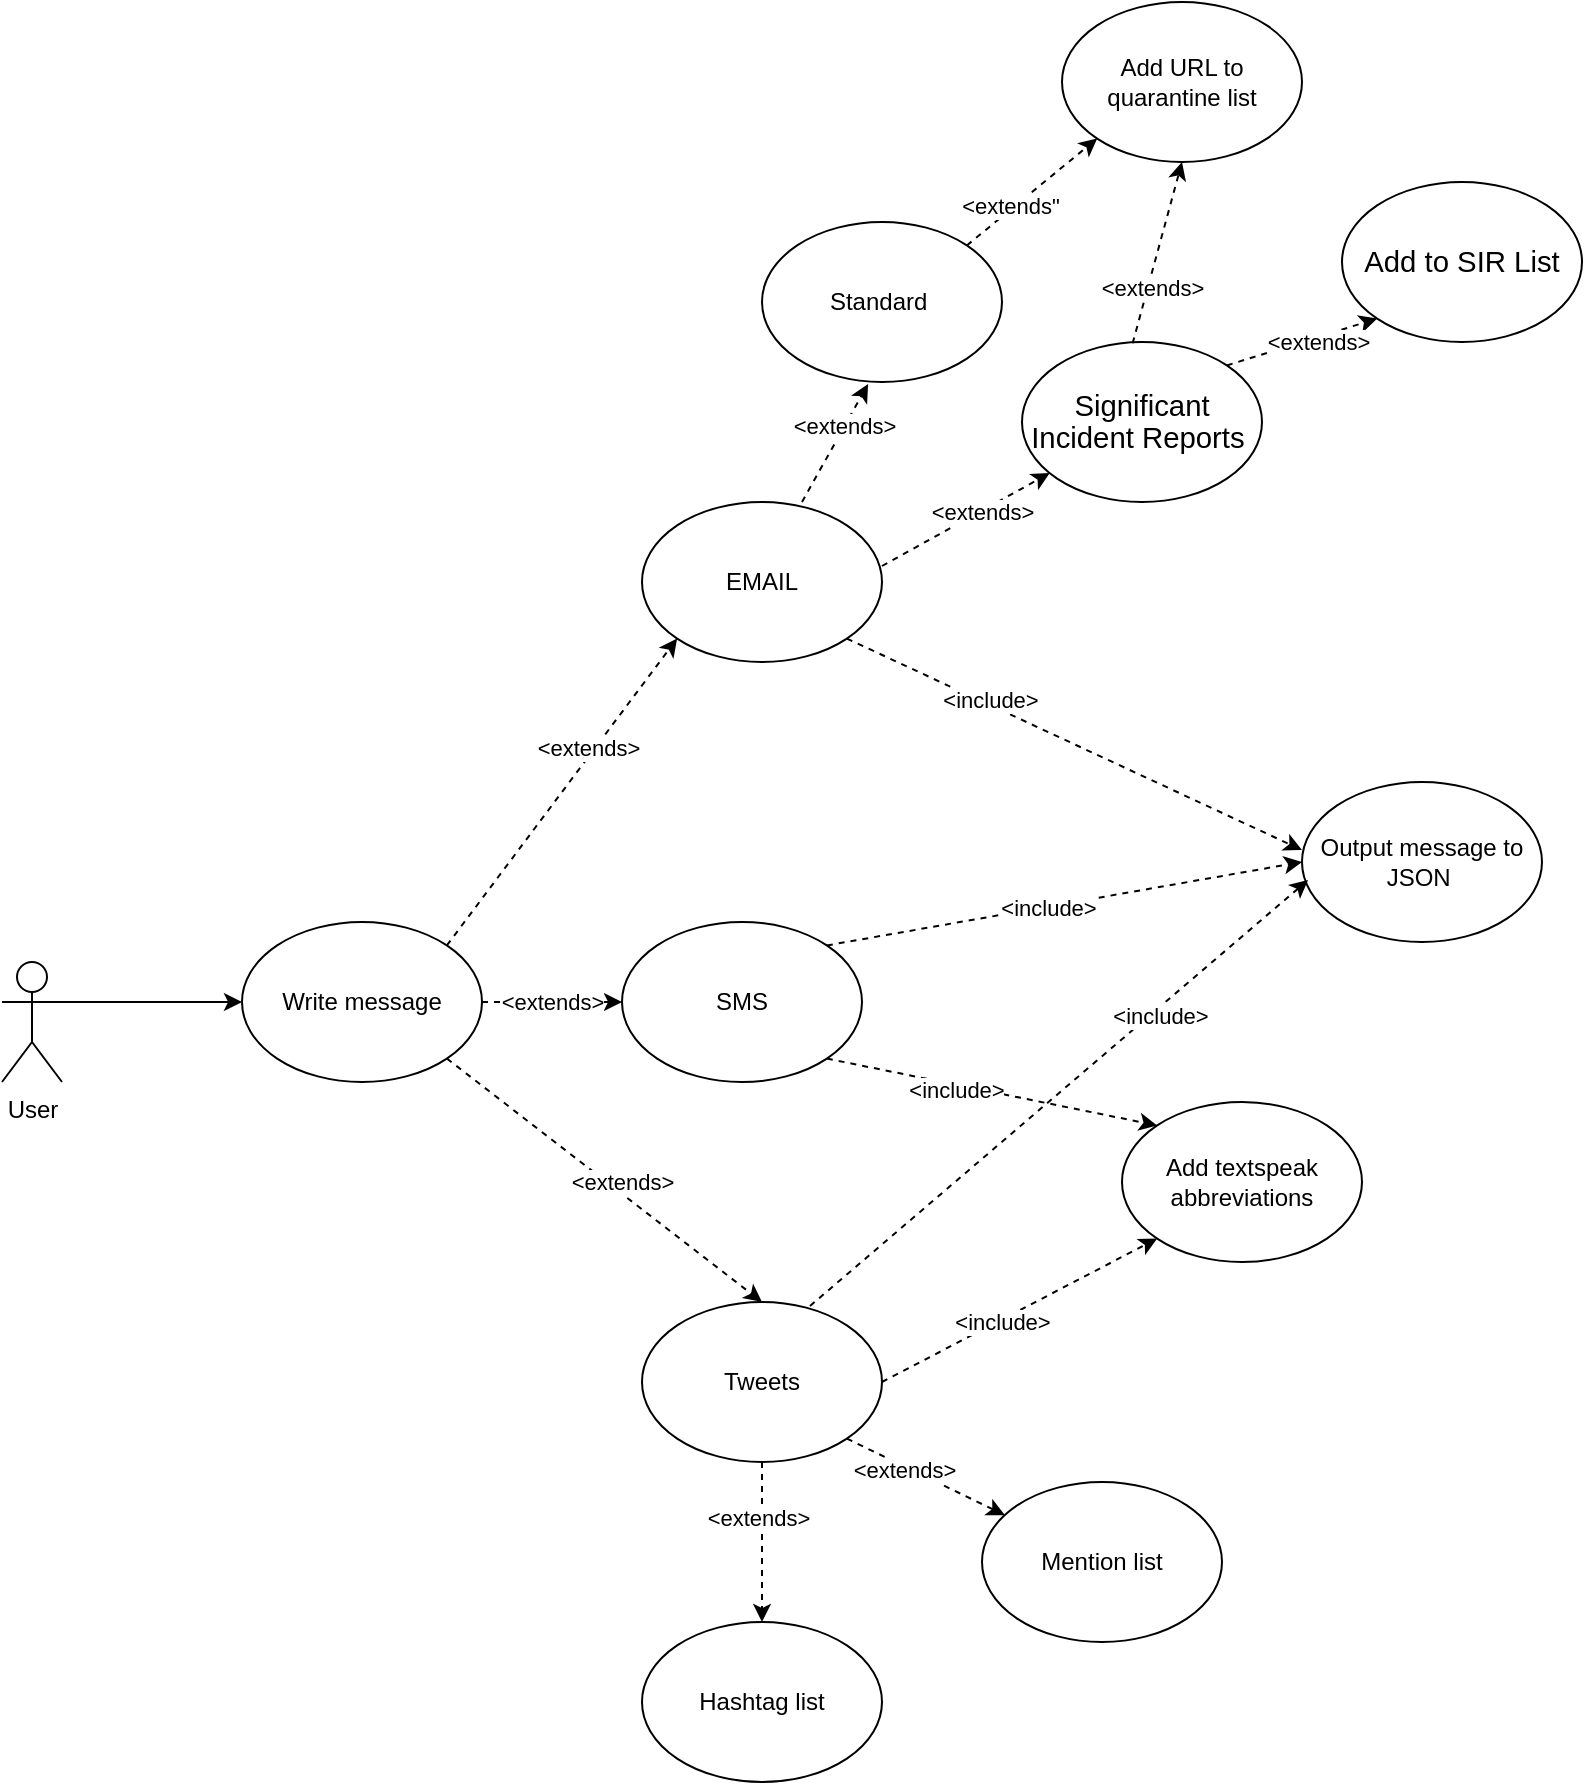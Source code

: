 <mxfile version="13.10.1" type="github"><diagram id="ZQG7HQUgZ6tdrVF3u0Za" name="Page-1"><mxGraphModel dx="3863" dy="1933" grid="1" gridSize="10" guides="1" tooltips="1" connect="1" arrows="1" fold="1" page="1" pageScale="1" pageWidth="827" pageHeight="1169" math="0" shadow="0"><root><mxCell id="0"/><mxCell id="1" parent="0"/><mxCell id="DzJZRnsccIcpS-IKfXZP-1" value="User" style="shape=umlActor;verticalLabelPosition=bottom;verticalAlign=top;html=1;outlineConnect=0;" parent="1" vertex="1"><mxGeometry x="-2230" y="400" width="30" height="60" as="geometry"/></mxCell><mxCell id="DzJZRnsccIcpS-IKfXZP-3" value="SMS" style="ellipse;whiteSpace=wrap;html=1;fillColor=none;" parent="1" vertex="1"><mxGeometry x="-1920" y="380" width="120" height="80" as="geometry"/></mxCell><mxCell id="DzJZRnsccIcpS-IKfXZP-4" value="EMAIL" style="ellipse;whiteSpace=wrap;html=1;fillColor=none;" parent="1" vertex="1"><mxGeometry x="-1910" y="170" width="120" height="80" as="geometry"/></mxCell><mxCell id="DzJZRnsccIcpS-IKfXZP-5" value="Tweets" style="ellipse;whiteSpace=wrap;html=1;fillColor=none;" parent="1" vertex="1"><mxGeometry x="-1910" y="570" width="120" height="80" as="geometry"/></mxCell><mxCell id="DzJZRnsccIcpS-IKfXZP-7" value="Write message" style="ellipse;whiteSpace=wrap;html=1;fillColor=none;" parent="1" vertex="1"><mxGeometry x="-2110" y="380" width="120" height="80" as="geometry"/></mxCell><mxCell id="DzJZRnsccIcpS-IKfXZP-9" value="Add textspeak abbreviations" style="ellipse;whiteSpace=wrap;html=1;fillColor=none;" parent="1" vertex="1"><mxGeometry x="-1670" y="470" width="120" height="80" as="geometry"/></mxCell><mxCell id="DzJZRnsccIcpS-IKfXZP-10" value="Standard&amp;nbsp;" style="ellipse;whiteSpace=wrap;html=1;fillColor=none;" parent="1" vertex="1"><mxGeometry x="-1850" y="30" width="120" height="80" as="geometry"/></mxCell><mxCell id="DzJZRnsccIcpS-IKfXZP-11" value="&lt;span style=&quot;font-size: 11.0pt ; line-height: 107% ; font-family: &amp;#34;calibri&amp;#34; , sans-serif&quot;&gt;Significant Incident Reports&amp;nbsp;&lt;/span&gt;" style="ellipse;whiteSpace=wrap;html=1;fillColor=none;" parent="1" vertex="1"><mxGeometry x="-1720" y="90" width="120" height="80" as="geometry"/></mxCell><mxCell id="DzJZRnsccIcpS-IKfXZP-12" value="&lt;font face=&quot;calibri, sans-serif&quot;&gt;&lt;span style=&quot;font-size: 14.667px&quot;&gt;Add to SIR List&lt;/span&gt;&lt;/font&gt;" style="ellipse;whiteSpace=wrap;html=1;fillColor=none;" parent="1" vertex="1"><mxGeometry x="-1560" y="10" width="120" height="80" as="geometry"/></mxCell><mxCell id="DzJZRnsccIcpS-IKfXZP-13" value="Add URL to quarantine list" style="ellipse;whiteSpace=wrap;html=1;fillColor=none;" parent="1" vertex="1"><mxGeometry x="-1700" y="-80" width="120" height="80" as="geometry"/></mxCell><mxCell id="DzJZRnsccIcpS-IKfXZP-14" value="Output message to JSON&amp;nbsp;" style="ellipse;whiteSpace=wrap;html=1;fillColor=none;" parent="1" vertex="1"><mxGeometry x="-1580" y="310" width="120" height="80" as="geometry"/></mxCell><mxCell id="DzJZRnsccIcpS-IKfXZP-15" value="Mention list" style="ellipse;whiteSpace=wrap;html=1;fillColor=none;" parent="1" vertex="1"><mxGeometry x="-1740" y="660" width="120" height="80" as="geometry"/></mxCell><mxCell id="DzJZRnsccIcpS-IKfXZP-16" value="Hashtag list" style="ellipse;whiteSpace=wrap;html=1;fillColor=none;" parent="1" vertex="1"><mxGeometry x="-1910" y="730" width="120" height="80" as="geometry"/></mxCell><mxCell id="DzJZRnsccIcpS-IKfXZP-37" value="" style="endArrow=classic;html=1;entryX=0;entryY=0.5;entryDx=0;entryDy=0;endFill=1;exitX=1;exitY=0.333;exitDx=0;exitDy=0;exitPerimeter=0;" parent="1" source="DzJZRnsccIcpS-IKfXZP-1" target="DzJZRnsccIcpS-IKfXZP-7" edge="1"><mxGeometry width="50" height="50" relative="1" as="geometry"><mxPoint x="-2330" y="410" as="sourcePoint"/><mxPoint x="-2280" y="360" as="targetPoint"/></mxGeometry></mxCell><mxCell id="DzJZRnsccIcpS-IKfXZP-40" value="&amp;lt;extends&amp;gt;" style="endArrow=classic;html=1;endFill=1;entryX=0;entryY=0.5;entryDx=0;entryDy=0;exitX=1;exitY=0.5;exitDx=0;exitDy=0;dashed=1;" parent="1" source="DzJZRnsccIcpS-IKfXZP-7" target="DzJZRnsccIcpS-IKfXZP-3" edge="1"><mxGeometry width="50" height="50" relative="1" as="geometry"><mxPoint x="-1967" y="420" as="sourcePoint"/><mxPoint x="-1827" y="500" as="targetPoint"/></mxGeometry></mxCell><mxCell id="DzJZRnsccIcpS-IKfXZP-41" value="" style="endArrow=classic;html=1;endFill=1;entryX=0.5;entryY=0;entryDx=0;entryDy=0;exitX=1;exitY=1;exitDx=0;exitDy=0;dashed=1;" parent="1" source="DzJZRnsccIcpS-IKfXZP-7" target="DzJZRnsccIcpS-IKfXZP-5" edge="1"><mxGeometry width="50" height="50" relative="1" as="geometry"><mxPoint x="-1984.574" y="448.284" as="sourcePoint"/><mxPoint x="-1850" y="550" as="targetPoint"/></mxGeometry></mxCell><mxCell id="DzJZRnsccIcpS-IKfXZP-56" value="&amp;lt;extends&amp;gt;" style="edgeLabel;html=1;align=center;verticalAlign=middle;resizable=0;points=[];" parent="DzJZRnsccIcpS-IKfXZP-41" vertex="1" connectable="0"><mxGeometry x="0.229" y="-2" relative="1" as="geometry"><mxPoint x="-8.15" y="-14.75" as="offset"/></mxGeometry></mxCell><mxCell id="DzJZRnsccIcpS-IKfXZP-42" value="" style="endArrow=classic;html=1;endFill=1;entryX=0;entryY=1;entryDx=0;entryDy=0;exitX=1;exitY=0;exitDx=0;exitDy=0;dashed=1;" parent="1" source="DzJZRnsccIcpS-IKfXZP-7" target="DzJZRnsccIcpS-IKfXZP-4" edge="1"><mxGeometry width="50" height="50" relative="1" as="geometry"><mxPoint x="-1984.574" y="391.716" as="sourcePoint"/><mxPoint x="-2110" y="540" as="targetPoint"/></mxGeometry></mxCell><mxCell id="DzJZRnsccIcpS-IKfXZP-55" value="&amp;lt;extends&amp;gt;" style="edgeLabel;html=1;align=center;verticalAlign=middle;resizable=0;points=[];" parent="DzJZRnsccIcpS-IKfXZP-42" vertex="1" connectable="0"><mxGeometry x="0.262" y="3" relative="1" as="geometry"><mxPoint as="offset"/></mxGeometry></mxCell><mxCell id="DzJZRnsccIcpS-IKfXZP-43" value="" style="endArrow=classic;html=1;endFill=1;entryX=0.442;entryY=1.013;entryDx=0;entryDy=0;entryPerimeter=0;dashed=1;" parent="1" target="DzJZRnsccIcpS-IKfXZP-10" edge="1"><mxGeometry width="50" height="50" relative="1" as="geometry"><mxPoint x="-1830" y="170" as="sourcePoint"/><mxPoint x="-1680" y="270" as="targetPoint"/></mxGeometry></mxCell><mxCell id="DzJZRnsccIcpS-IKfXZP-57" value="&amp;lt;extends&amp;gt;" style="edgeLabel;html=1;align=center;verticalAlign=middle;resizable=0;points=[];" parent="DzJZRnsccIcpS-IKfXZP-43" vertex="1" connectable="0"><mxGeometry x="0.288" y="1" relative="1" as="geometry"><mxPoint as="offset"/></mxGeometry></mxCell><mxCell id="DzJZRnsccIcpS-IKfXZP-45" value="" style="endArrow=classic;html=1;endFill=1;exitX=1;exitY=0.4;exitDx=0;exitDy=0;exitPerimeter=0;dashed=1;" parent="1" source="DzJZRnsccIcpS-IKfXZP-4" target="DzJZRnsccIcpS-IKfXZP-11" edge="1"><mxGeometry width="50" height="50" relative="1" as="geometry"><mxPoint x="-1820" y="180" as="sourcePoint"/><mxPoint x="-1786.96" y="121.04" as="targetPoint"/></mxGeometry></mxCell><mxCell id="DzJZRnsccIcpS-IKfXZP-58" value="&amp;lt;extends&amp;gt;" style="edgeLabel;html=1;align=center;verticalAlign=middle;resizable=0;points=[];" parent="DzJZRnsccIcpS-IKfXZP-45" vertex="1" connectable="0"><mxGeometry x="0.187" relative="1" as="geometry"><mxPoint as="offset"/></mxGeometry></mxCell><mxCell id="DzJZRnsccIcpS-IKfXZP-46" value="" style="endArrow=classic;html=1;endFill=1;entryX=0;entryY=1;entryDx=0;entryDy=0;exitX=1;exitY=0;exitDx=0;exitDy=0;dashed=1;" parent="1" source="DzJZRnsccIcpS-IKfXZP-10" target="DzJZRnsccIcpS-IKfXZP-13" edge="1"><mxGeometry width="50" height="50" relative="1" as="geometry"><mxPoint x="-1810" y="190" as="sourcePoint"/><mxPoint x="-1776.96" y="131.04" as="targetPoint"/></mxGeometry></mxCell><mxCell id="DzJZRnsccIcpS-IKfXZP-60" value="&amp;lt;extends&quot;" style="edgeLabel;html=1;align=center;verticalAlign=middle;resizable=0;points=[];" parent="DzJZRnsccIcpS-IKfXZP-46" vertex="1" connectable="0"><mxGeometry x="-0.302" y="2" relative="1" as="geometry"><mxPoint as="offset"/></mxGeometry></mxCell><mxCell id="DzJZRnsccIcpS-IKfXZP-47" value="" style="endArrow=classic;html=1;endFill=1;entryX=0;entryY=1;entryDx=0;entryDy=0;exitX=1;exitY=0;exitDx=0;exitDy=0;dashed=1;" parent="1" source="DzJZRnsccIcpS-IKfXZP-11" target="DzJZRnsccIcpS-IKfXZP-12" edge="1"><mxGeometry width="50" height="50" relative="1" as="geometry"><mxPoint x="-1800" y="200" as="sourcePoint"/><mxPoint x="-1766.96" y="141.04" as="targetPoint"/></mxGeometry></mxCell><mxCell id="DzJZRnsccIcpS-IKfXZP-63" value="&amp;lt;extends&amp;gt;" style="edgeLabel;html=1;align=center;verticalAlign=middle;resizable=0;points=[];" parent="DzJZRnsccIcpS-IKfXZP-47" vertex="1" connectable="0"><mxGeometry x="0.424" y="3" relative="1" as="geometry"><mxPoint x="-7.68" y="7.75" as="offset"/></mxGeometry></mxCell><mxCell id="DzJZRnsccIcpS-IKfXZP-48" value="" style="endArrow=classic;html=1;endFill=1;entryX=0;entryY=0.425;entryDx=0;entryDy=0;entryPerimeter=0;exitX=1;exitY=1;exitDx=0;exitDy=0;dashed=1;" parent="1" source="DzJZRnsccIcpS-IKfXZP-4" target="DzJZRnsccIcpS-IKfXZP-14" edge="1"><mxGeometry width="50" height="50" relative="1" as="geometry"><mxPoint x="-1790" y="210" as="sourcePoint"/><mxPoint x="-1756.96" y="151.04" as="targetPoint"/></mxGeometry></mxCell><mxCell id="DzJZRnsccIcpS-IKfXZP-64" value="&amp;lt;include&amp;gt;" style="edgeLabel;html=1;align=center;verticalAlign=middle;resizable=0;points=[];" parent="DzJZRnsccIcpS-IKfXZP-48" vertex="1" connectable="0"><mxGeometry x="-0.382" y="2" relative="1" as="geometry"><mxPoint as="offset"/></mxGeometry></mxCell><mxCell id="DzJZRnsccIcpS-IKfXZP-49" value="" style="endArrow=classic;html=1;endFill=1;entryX=0;entryY=0.5;entryDx=0;entryDy=0;exitX=1;exitY=0;exitDx=0;exitDy=0;dashed=1;" parent="1" source="DzJZRnsccIcpS-IKfXZP-3" target="DzJZRnsccIcpS-IKfXZP-14" edge="1"><mxGeometry width="50" height="50" relative="1" as="geometry"><mxPoint x="-1780" y="220" as="sourcePoint"/><mxPoint x="-1746.96" y="161.04" as="targetPoint"/></mxGeometry></mxCell><mxCell id="DzJZRnsccIcpS-IKfXZP-65" value="&amp;lt;include&amp;gt;" style="edgeLabel;html=1;align=center;verticalAlign=middle;resizable=0;points=[];" parent="DzJZRnsccIcpS-IKfXZP-49" vertex="1" connectable="0"><mxGeometry x="-0.071" relative="1" as="geometry"><mxPoint as="offset"/></mxGeometry></mxCell><mxCell id="DzJZRnsccIcpS-IKfXZP-50" value="" style="endArrow=classic;html=1;endFill=1;entryX=0.025;entryY=0.613;entryDx=0;entryDy=0;exitX=0.7;exitY=0.025;exitDx=0;exitDy=0;exitPerimeter=0;entryPerimeter=0;dashed=1;" parent="1" source="DzJZRnsccIcpS-IKfXZP-5" target="DzJZRnsccIcpS-IKfXZP-14" edge="1"><mxGeometry width="50" height="50" relative="1" as="geometry"><mxPoint x="-1807.574" y="401.716" as="sourcePoint"/><mxPoint x="-1570" y="360" as="targetPoint"/></mxGeometry></mxCell><mxCell id="DzJZRnsccIcpS-IKfXZP-66" value="&amp;lt;include&amp;gt;" style="edgeLabel;html=1;align=center;verticalAlign=middle;resizable=0;points=[];" parent="DzJZRnsccIcpS-IKfXZP-50" vertex="1" connectable="0"><mxGeometry x="0.391" y="-3" relative="1" as="geometry"><mxPoint y="1" as="offset"/></mxGeometry></mxCell><mxCell id="DzJZRnsccIcpS-IKfXZP-51" value="" style="endArrow=classic;html=1;endFill=1;entryX=0;entryY=0;entryDx=0;entryDy=0;exitX=1;exitY=1;exitDx=0;exitDy=0;dashed=1;" parent="1" source="DzJZRnsccIcpS-IKfXZP-3" target="DzJZRnsccIcpS-IKfXZP-9" edge="1"><mxGeometry width="50" height="50" relative="1" as="geometry"><mxPoint x="-1797.574" y="411.716" as="sourcePoint"/><mxPoint x="-1560" y="370" as="targetPoint"/></mxGeometry></mxCell><mxCell id="DzJZRnsccIcpS-IKfXZP-67" value="&amp;lt;include&amp;gt;" style="edgeLabel;html=1;align=center;verticalAlign=middle;resizable=0;points=[];" parent="DzJZRnsccIcpS-IKfXZP-51" vertex="1" connectable="0"><mxGeometry x="-0.219" y="-2" relative="1" as="geometry"><mxPoint as="offset"/></mxGeometry></mxCell><mxCell id="DzJZRnsccIcpS-IKfXZP-52" value="" style="endArrow=classic;html=1;endFill=1;entryX=0;entryY=1;entryDx=0;entryDy=0;exitX=1;exitY=0.5;exitDx=0;exitDy=0;dashed=1;" parent="1" source="DzJZRnsccIcpS-IKfXZP-5" target="DzJZRnsccIcpS-IKfXZP-9" edge="1"><mxGeometry width="50" height="50" relative="1" as="geometry"><mxPoint x="-1787.574" y="421.716" as="sourcePoint"/><mxPoint x="-1550" y="380" as="targetPoint"/></mxGeometry></mxCell><mxCell id="DzJZRnsccIcpS-IKfXZP-68" value="&amp;lt;include&amp;gt;" style="edgeLabel;html=1;align=center;verticalAlign=middle;resizable=0;points=[];" parent="DzJZRnsccIcpS-IKfXZP-52" vertex="1" connectable="0"><mxGeometry x="-0.14" y="-1" relative="1" as="geometry"><mxPoint as="offset"/></mxGeometry></mxCell><mxCell id="DzJZRnsccIcpS-IKfXZP-53" value="" style="endArrow=classic;html=1;endFill=1;exitX=1;exitY=1;exitDx=0;exitDy=0;dashed=1;" parent="1" source="DzJZRnsccIcpS-IKfXZP-5" target="DzJZRnsccIcpS-IKfXZP-15" edge="1"><mxGeometry width="50" height="50" relative="1" as="geometry"><mxPoint x="-1777.574" y="431.716" as="sourcePoint"/><mxPoint x="-1540" y="390" as="targetPoint"/></mxGeometry></mxCell><mxCell id="DzJZRnsccIcpS-IKfXZP-69" value="&amp;lt;extends&amp;gt;" style="edgeLabel;html=1;align=center;verticalAlign=middle;resizable=0;points=[];" parent="DzJZRnsccIcpS-IKfXZP-53" vertex="1" connectable="0"><mxGeometry x="-0.263" y="-1" relative="1" as="geometry"><mxPoint as="offset"/></mxGeometry></mxCell><mxCell id="DzJZRnsccIcpS-IKfXZP-54" value="" style="endArrow=classic;html=1;endFill=1;exitX=0.5;exitY=1;exitDx=0;exitDy=0;dashed=1;" parent="1" source="DzJZRnsccIcpS-IKfXZP-5" target="DzJZRnsccIcpS-IKfXZP-16" edge="1"><mxGeometry width="50" height="50" relative="1" as="geometry"><mxPoint x="-1767.574" y="441.716" as="sourcePoint"/><mxPoint x="-1530" y="400" as="targetPoint"/></mxGeometry></mxCell><mxCell id="DzJZRnsccIcpS-IKfXZP-70" value="&amp;lt;extends&amp;gt;" style="edgeLabel;html=1;align=center;verticalAlign=middle;resizable=0;points=[];" parent="DzJZRnsccIcpS-IKfXZP-54" vertex="1" connectable="0"><mxGeometry x="-0.296" y="-2" relative="1" as="geometry"><mxPoint as="offset"/></mxGeometry></mxCell><mxCell id="DzJZRnsccIcpS-IKfXZP-59" value="" style="endArrow=classic;html=1;endFill=1;entryX=0.5;entryY=1;entryDx=0;entryDy=0;exitX=0.461;exitY=0.008;exitDx=0;exitDy=0;exitPerimeter=0;dashed=1;" parent="1" source="DzJZRnsccIcpS-IKfXZP-11" target="DzJZRnsccIcpS-IKfXZP-13" edge="1"><mxGeometry width="50" height="50" relative="1" as="geometry"><mxPoint x="-1607.574" y="111.716" as="sourcePoint"/><mxPoint x="-1552.426" y="68.284" as="targetPoint"/></mxGeometry></mxCell><mxCell id="DzJZRnsccIcpS-IKfXZP-62" value="&amp;lt;extends&amp;gt;" style="edgeLabel;html=1;align=center;verticalAlign=middle;resizable=0;points=[];" parent="DzJZRnsccIcpS-IKfXZP-59" vertex="1" connectable="0"><mxGeometry x="-0.371" y="-2" relative="1" as="geometry"><mxPoint as="offset"/></mxGeometry></mxCell></root></mxGraphModel></diagram></mxfile>